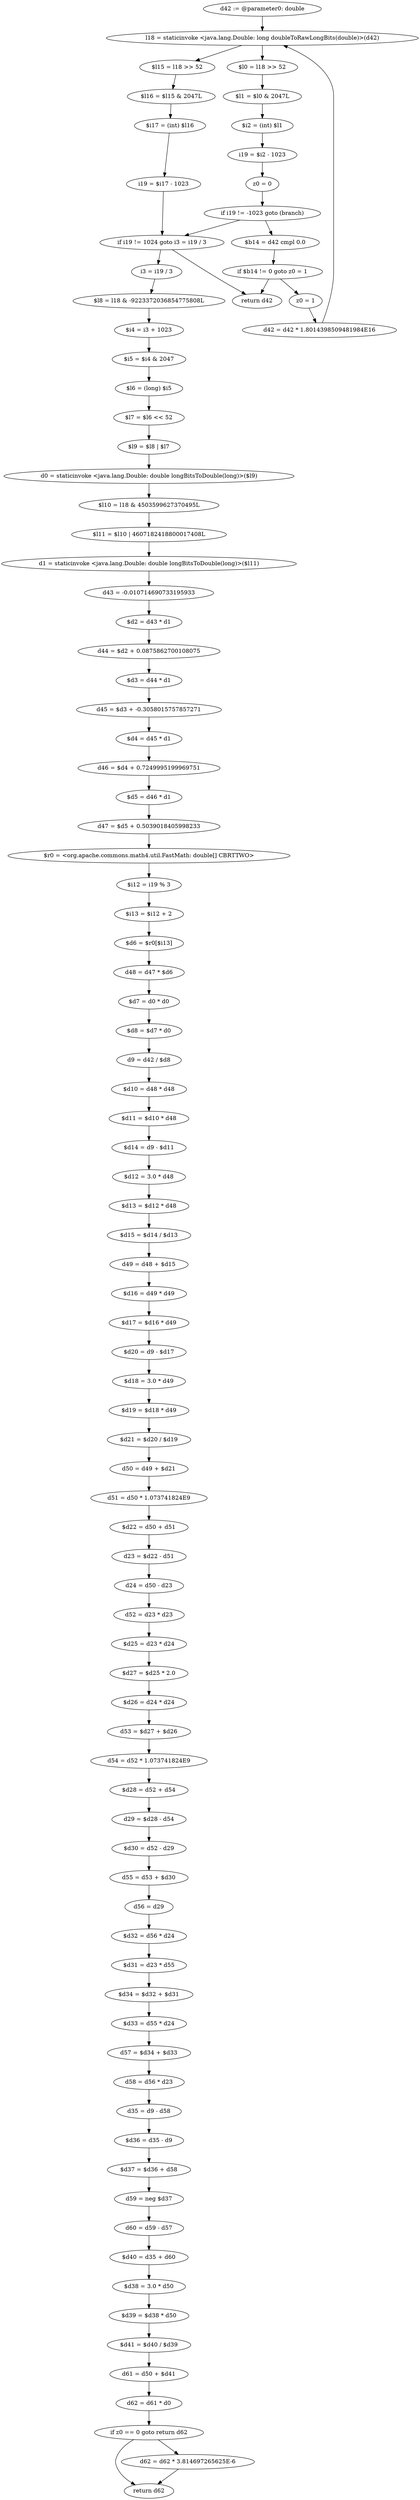 digraph "unitGraph" {
    "d42 := @parameter0: double"
    "l18 = staticinvoke <java.lang.Double: long doubleToRawLongBits(double)>(d42)"
    "$l0 = l18 >> 52"
    "$l1 = $l0 & 2047L"
    "$i2 = (int) $l1"
    "i19 = $i2 - 1023"
    "z0 = 0"
    "if i19 != -1023 goto (branch)"
    "$b14 = d42 cmpl 0.0"
    "if $b14 != 0 goto z0 = 1"
    "return d42"
    "z0 = 1"
    "d42 = d42 * 1.8014398509481984E16"
    "$l15 = l18 >> 52"
    "$l16 = $l15 & 2047L"
    "$i17 = (int) $l16"
    "i19 = $i17 - 1023"
    "if i19 != 1024 goto i3 = i19 / 3"
    "i3 = i19 / 3"
    "$l8 = l18 & -9223372036854775808L"
    "$i4 = i3 + 1023"
    "$i5 = $i4 & 2047"
    "$l6 = (long) $i5"
    "$l7 = $l6 << 52"
    "$l9 = $l8 | $l7"
    "d0 = staticinvoke <java.lang.Double: double longBitsToDouble(long)>($l9)"
    "$l10 = l18 & 4503599627370495L"
    "$l11 = $l10 | 4607182418800017408L"
    "d1 = staticinvoke <java.lang.Double: double longBitsToDouble(long)>($l11)"
    "d43 = -0.010714690733195933"
    "$d2 = d43 * d1"
    "d44 = $d2 + 0.0875862700108075"
    "$d3 = d44 * d1"
    "d45 = $d3 + -0.3058015757857271"
    "$d4 = d45 * d1"
    "d46 = $d4 + 0.7249995199969751"
    "$d5 = d46 * d1"
    "d47 = $d5 + 0.5039018405998233"
    "$r0 = <org.apache.commons.math4.util.FastMath: double[] CBRTTWO>"
    "$i12 = i19 % 3"
    "$i13 = $i12 + 2"
    "$d6 = $r0[$i13]"
    "d48 = d47 * $d6"
    "$d7 = d0 * d0"
    "$d8 = $d7 * d0"
    "d9 = d42 / $d8"
    "$d10 = d48 * d48"
    "$d11 = $d10 * d48"
    "$d14 = d9 - $d11"
    "$d12 = 3.0 * d48"
    "$d13 = $d12 * d48"
    "$d15 = $d14 / $d13"
    "d49 = d48 + $d15"
    "$d16 = d49 * d49"
    "$d17 = $d16 * d49"
    "$d20 = d9 - $d17"
    "$d18 = 3.0 * d49"
    "$d19 = $d18 * d49"
    "$d21 = $d20 / $d19"
    "d50 = d49 + $d21"
    "d51 = d50 * 1.073741824E9"
    "$d22 = d50 + d51"
    "d23 = $d22 - d51"
    "d24 = d50 - d23"
    "d52 = d23 * d23"
    "$d25 = d23 * d24"
    "$d27 = $d25 * 2.0"
    "$d26 = d24 * d24"
    "d53 = $d27 + $d26"
    "d54 = d52 * 1.073741824E9"
    "$d28 = d52 + d54"
    "d29 = $d28 - d54"
    "$d30 = d52 - d29"
    "d55 = d53 + $d30"
    "d56 = d29"
    "$d32 = d56 * d24"
    "$d31 = d23 * d55"
    "$d34 = $d32 + $d31"
    "$d33 = d55 * d24"
    "d57 = $d34 + $d33"
    "d58 = d56 * d23"
    "d35 = d9 - d58"
    "$d36 = d35 - d9"
    "$d37 = $d36 + d58"
    "d59 = neg $d37"
    "d60 = d59 - d57"
    "$d40 = d35 + d60"
    "$d38 = 3.0 * d50"
    "$d39 = $d38 * d50"
    "$d41 = $d40 / $d39"
    "d61 = d50 + $d41"
    "d62 = d61 * d0"
    "if z0 == 0 goto return d62"
    "d62 = d62 * 3.814697265625E-6"
    "return d62"
    "d42 := @parameter0: double"->"l18 = staticinvoke <java.lang.Double: long doubleToRawLongBits(double)>(d42)";
    "l18 = staticinvoke <java.lang.Double: long doubleToRawLongBits(double)>(d42)"->"$l0 = l18 >> 52";
    "$l0 = l18 >> 52"->"$l1 = $l0 & 2047L";
    "$l1 = $l0 & 2047L"->"$i2 = (int) $l1";
    "$i2 = (int) $l1"->"i19 = $i2 - 1023";
    "i19 = $i2 - 1023"->"z0 = 0";
    "z0 = 0"->"if i19 != -1023 goto (branch)";
    "if i19 != -1023 goto (branch)"->"$b14 = d42 cmpl 0.0";
    "if i19 != -1023 goto (branch)"->"if i19 != 1024 goto i3 = i19 / 3";
    "$b14 = d42 cmpl 0.0"->"if $b14 != 0 goto z0 = 1";
    "if $b14 != 0 goto z0 = 1"->"return d42";
    "if $b14 != 0 goto z0 = 1"->"z0 = 1";
    "z0 = 1"->"d42 = d42 * 1.8014398509481984E16";
    "d42 = d42 * 1.8014398509481984E16"->"l18 = staticinvoke <java.lang.Double: long doubleToRawLongBits(double)>(d42)";
    "l18 = staticinvoke <java.lang.Double: long doubleToRawLongBits(double)>(d42)"->"$l15 = l18 >> 52";
    "$l15 = l18 >> 52"->"$l16 = $l15 & 2047L";
    "$l16 = $l15 & 2047L"->"$i17 = (int) $l16";
    "$i17 = (int) $l16"->"i19 = $i17 - 1023";
    "i19 = $i17 - 1023"->"if i19 != 1024 goto i3 = i19 / 3";
    "if i19 != 1024 goto i3 = i19 / 3"->"return d42";
    "if i19 != 1024 goto i3 = i19 / 3"->"i3 = i19 / 3";
    "i3 = i19 / 3"->"$l8 = l18 & -9223372036854775808L";
    "$l8 = l18 & -9223372036854775808L"->"$i4 = i3 + 1023";
    "$i4 = i3 + 1023"->"$i5 = $i4 & 2047";
    "$i5 = $i4 & 2047"->"$l6 = (long) $i5";
    "$l6 = (long) $i5"->"$l7 = $l6 << 52";
    "$l7 = $l6 << 52"->"$l9 = $l8 | $l7";
    "$l9 = $l8 | $l7"->"d0 = staticinvoke <java.lang.Double: double longBitsToDouble(long)>($l9)";
    "d0 = staticinvoke <java.lang.Double: double longBitsToDouble(long)>($l9)"->"$l10 = l18 & 4503599627370495L";
    "$l10 = l18 & 4503599627370495L"->"$l11 = $l10 | 4607182418800017408L";
    "$l11 = $l10 | 4607182418800017408L"->"d1 = staticinvoke <java.lang.Double: double longBitsToDouble(long)>($l11)";
    "d1 = staticinvoke <java.lang.Double: double longBitsToDouble(long)>($l11)"->"d43 = -0.010714690733195933";
    "d43 = -0.010714690733195933"->"$d2 = d43 * d1";
    "$d2 = d43 * d1"->"d44 = $d2 + 0.0875862700108075";
    "d44 = $d2 + 0.0875862700108075"->"$d3 = d44 * d1";
    "$d3 = d44 * d1"->"d45 = $d3 + -0.3058015757857271";
    "d45 = $d3 + -0.3058015757857271"->"$d4 = d45 * d1";
    "$d4 = d45 * d1"->"d46 = $d4 + 0.7249995199969751";
    "d46 = $d4 + 0.7249995199969751"->"$d5 = d46 * d1";
    "$d5 = d46 * d1"->"d47 = $d5 + 0.5039018405998233";
    "d47 = $d5 + 0.5039018405998233"->"$r0 = <org.apache.commons.math4.util.FastMath: double[] CBRTTWO>";
    "$r0 = <org.apache.commons.math4.util.FastMath: double[] CBRTTWO>"->"$i12 = i19 % 3";
    "$i12 = i19 % 3"->"$i13 = $i12 + 2";
    "$i13 = $i12 + 2"->"$d6 = $r0[$i13]";
    "$d6 = $r0[$i13]"->"d48 = d47 * $d6";
    "d48 = d47 * $d6"->"$d7 = d0 * d0";
    "$d7 = d0 * d0"->"$d8 = $d7 * d0";
    "$d8 = $d7 * d0"->"d9 = d42 / $d8";
    "d9 = d42 / $d8"->"$d10 = d48 * d48";
    "$d10 = d48 * d48"->"$d11 = $d10 * d48";
    "$d11 = $d10 * d48"->"$d14 = d9 - $d11";
    "$d14 = d9 - $d11"->"$d12 = 3.0 * d48";
    "$d12 = 3.0 * d48"->"$d13 = $d12 * d48";
    "$d13 = $d12 * d48"->"$d15 = $d14 / $d13";
    "$d15 = $d14 / $d13"->"d49 = d48 + $d15";
    "d49 = d48 + $d15"->"$d16 = d49 * d49";
    "$d16 = d49 * d49"->"$d17 = $d16 * d49";
    "$d17 = $d16 * d49"->"$d20 = d9 - $d17";
    "$d20 = d9 - $d17"->"$d18 = 3.0 * d49";
    "$d18 = 3.0 * d49"->"$d19 = $d18 * d49";
    "$d19 = $d18 * d49"->"$d21 = $d20 / $d19";
    "$d21 = $d20 / $d19"->"d50 = d49 + $d21";
    "d50 = d49 + $d21"->"d51 = d50 * 1.073741824E9";
    "d51 = d50 * 1.073741824E9"->"$d22 = d50 + d51";
    "$d22 = d50 + d51"->"d23 = $d22 - d51";
    "d23 = $d22 - d51"->"d24 = d50 - d23";
    "d24 = d50 - d23"->"d52 = d23 * d23";
    "d52 = d23 * d23"->"$d25 = d23 * d24";
    "$d25 = d23 * d24"->"$d27 = $d25 * 2.0";
    "$d27 = $d25 * 2.0"->"$d26 = d24 * d24";
    "$d26 = d24 * d24"->"d53 = $d27 + $d26";
    "d53 = $d27 + $d26"->"d54 = d52 * 1.073741824E9";
    "d54 = d52 * 1.073741824E9"->"$d28 = d52 + d54";
    "$d28 = d52 + d54"->"d29 = $d28 - d54";
    "d29 = $d28 - d54"->"$d30 = d52 - d29";
    "$d30 = d52 - d29"->"d55 = d53 + $d30";
    "d55 = d53 + $d30"->"d56 = d29";
    "d56 = d29"->"$d32 = d56 * d24";
    "$d32 = d56 * d24"->"$d31 = d23 * d55";
    "$d31 = d23 * d55"->"$d34 = $d32 + $d31";
    "$d34 = $d32 + $d31"->"$d33 = d55 * d24";
    "$d33 = d55 * d24"->"d57 = $d34 + $d33";
    "d57 = $d34 + $d33"->"d58 = d56 * d23";
    "d58 = d56 * d23"->"d35 = d9 - d58";
    "d35 = d9 - d58"->"$d36 = d35 - d9";
    "$d36 = d35 - d9"->"$d37 = $d36 + d58";
    "$d37 = $d36 + d58"->"d59 = neg $d37";
    "d59 = neg $d37"->"d60 = d59 - d57";
    "d60 = d59 - d57"->"$d40 = d35 + d60";
    "$d40 = d35 + d60"->"$d38 = 3.0 * d50";
    "$d38 = 3.0 * d50"->"$d39 = $d38 * d50";
    "$d39 = $d38 * d50"->"$d41 = $d40 / $d39";
    "$d41 = $d40 / $d39"->"d61 = d50 + $d41";
    "d61 = d50 + $d41"->"d62 = d61 * d0";
    "d62 = d61 * d0"->"if z0 == 0 goto return d62";
    "if z0 == 0 goto return d62"->"d62 = d62 * 3.814697265625E-6";
    "if z0 == 0 goto return d62"->"return d62";
    "d62 = d62 * 3.814697265625E-6"->"return d62";
}
